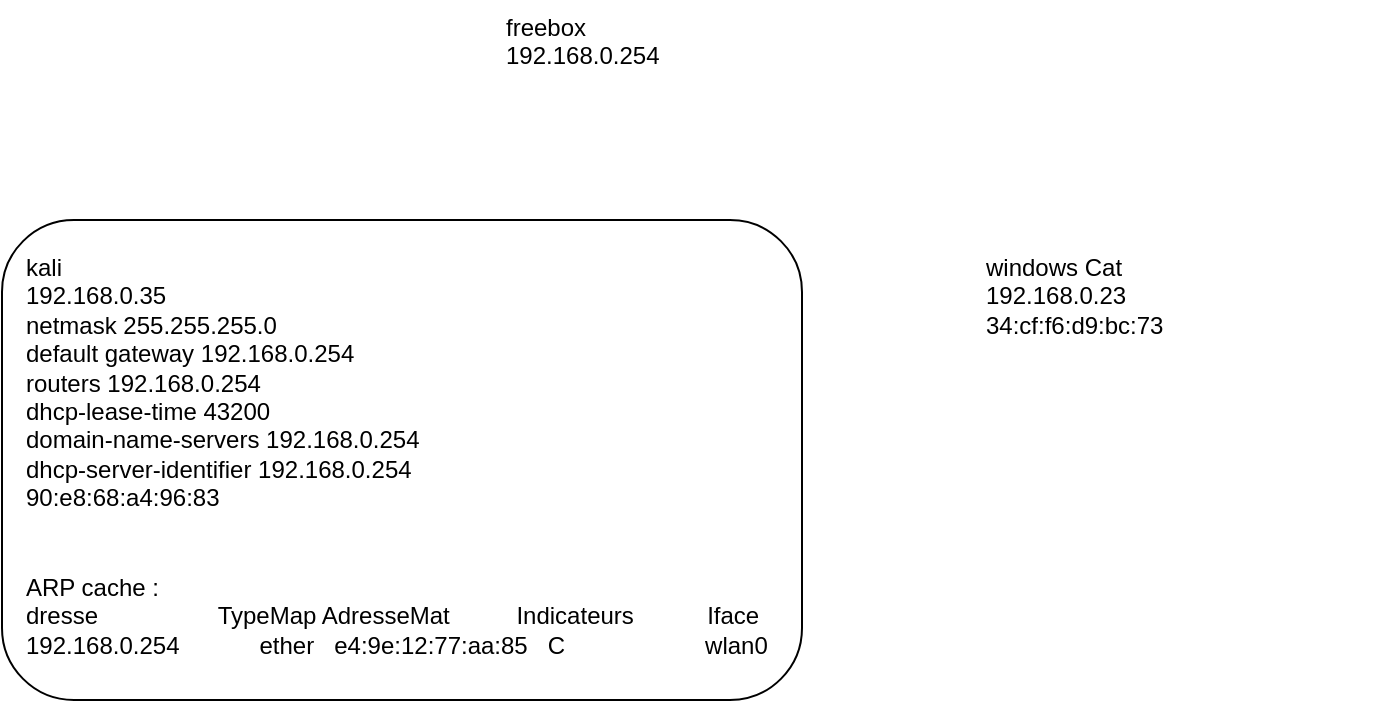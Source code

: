 <mxfile version="20.0.4" type="device"><diagram id="9Sc--bjr_r9pxqgkcWqk" name="Page-1"><mxGraphModel dx="1422" dy="754" grid="1" gridSize="10" guides="1" tooltips="1" connect="1" arrows="1" fold="1" page="1" pageScale="1" pageWidth="850" pageHeight="1100" math="0" shadow="0"><root><mxCell id="0"/><mxCell id="1" parent="0"/><mxCell id="iCHh6t8LyXtrWQnHVmAX-2" value="" style="rounded=1;whiteSpace=wrap;html=1;" vertex="1" parent="1"><mxGeometry x="70" y="270" width="400" height="240" as="geometry"/></mxCell><mxCell id="NAN5TBpSl8yj9up1zHtF-1" value="&lt;div&gt;freebox&lt;/div&gt;&lt;div&gt;192.168.0.254&lt;br&gt;&lt;/div&gt;" style="text;html=1;strokeColor=none;fillColor=none;align=left;verticalAlign=top;whiteSpace=wrap;rounded=0;" parent="1" vertex="1"><mxGeometry x="320" y="160" width="200" height="100" as="geometry"/></mxCell><mxCell id="NAN5TBpSl8yj9up1zHtF-2" value="&lt;div&gt;kali&lt;/div&gt;&lt;div&gt;192.168.0.35&lt;br&gt;&lt;/div&gt;&lt;div&gt;netmask 255.255.255.0&lt;/div&gt;&lt;div&gt;default gateway 192.168.0.254&lt;/div&gt;&lt;div&gt;routers 192.168.0.254&lt;/div&gt;&lt;div&gt;dhcp-lease-time 43200&lt;/div&gt;&lt;div&gt;domain-name-servers 192.168.0.254&lt;/div&gt;&lt;div&gt;dhcp-server-identifier 192.168.0.254&lt;br&gt;&lt;/div&gt;&lt;div&gt;90:e8:68:a4:96:83&lt;br&gt;&lt;/div&gt;" style="text;html=1;strokeColor=none;fillColor=none;align=left;verticalAlign=top;whiteSpace=wrap;rounded=0;" parent="1" vertex="1"><mxGeometry x="80" y="280" width="200" height="150" as="geometry"/></mxCell><mxCell id="NAN5TBpSl8yj9up1zHtF-3" value="&lt;div&gt;windows Cat&lt;br&gt;&lt;/div&gt;&lt;div&gt;192.168.0.23&lt;/div&gt;&lt;div&gt;34:cf:f6:d9:bc:73&lt;br&gt;&lt;/div&gt;" style="text;html=1;strokeColor=none;fillColor=none;align=left;verticalAlign=top;whiteSpace=wrap;rounded=0;" parent="1" vertex="1"><mxGeometry x="560" y="280" width="200" height="100" as="geometry"/></mxCell><mxCell id="iCHh6t8LyXtrWQnHVmAX-1" value="&lt;div&gt;ARP cache :&lt;br&gt;&lt;/div&gt;&lt;div&gt;dresse&amp;nbsp;&amp;nbsp;&amp;nbsp;&amp;nbsp;&amp;nbsp;&amp;nbsp;&amp;nbsp;&amp;nbsp;&amp;nbsp;&amp;nbsp;&amp;nbsp;&amp;nbsp;&amp;nbsp;&amp;nbsp;&amp;nbsp;&amp;nbsp;&amp;nbsp; TypeMap AdresseMat&amp;nbsp;&amp;nbsp;&amp;nbsp;&amp;nbsp;&amp;nbsp;&amp;nbsp;&amp;nbsp;&amp;nbsp;&amp;nbsp; Indicateurs&amp;nbsp;&amp;nbsp;&amp;nbsp;&amp;nbsp;&amp;nbsp;&amp;nbsp;&amp;nbsp;&amp;nbsp;&amp;nbsp;&amp;nbsp; Iface&lt;/div&gt;192.168.0.254&amp;nbsp;&amp;nbsp;&amp;nbsp;&amp;nbsp;&amp;nbsp;&amp;nbsp;&amp;nbsp;&amp;nbsp;&amp;nbsp;&amp;nbsp;&amp;nbsp; ether&amp;nbsp;&amp;nbsp; e4:9e:12:77:aa:85&amp;nbsp;&amp;nbsp; C&amp;nbsp;&amp;nbsp;&amp;nbsp;&amp;nbsp;&amp;nbsp;&amp;nbsp;&amp;nbsp;&amp;nbsp;&amp;nbsp;&amp;nbsp;&amp;nbsp;&amp;nbsp;&amp;nbsp;&amp;nbsp;&amp;nbsp;&amp;nbsp;&amp;nbsp;&amp;nbsp;&amp;nbsp;&amp;nbsp; wlan0" style="text;whiteSpace=wrap;html=1;" vertex="1" parent="1"><mxGeometry x="80" y="440" width="400" height="50" as="geometry"/></mxCell></root></mxGraphModel></diagram></mxfile>